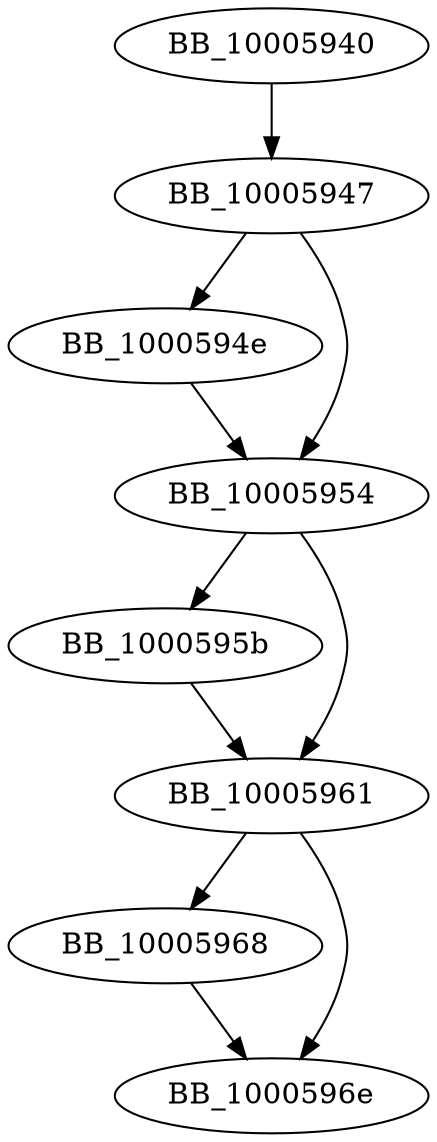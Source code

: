 DiGraph sub_10005940{
BB_10005940->BB_10005947
BB_10005947->BB_1000594e
BB_10005947->BB_10005954
BB_1000594e->BB_10005954
BB_10005954->BB_1000595b
BB_10005954->BB_10005961
BB_1000595b->BB_10005961
BB_10005961->BB_10005968
BB_10005961->BB_1000596e
BB_10005968->BB_1000596e
}
